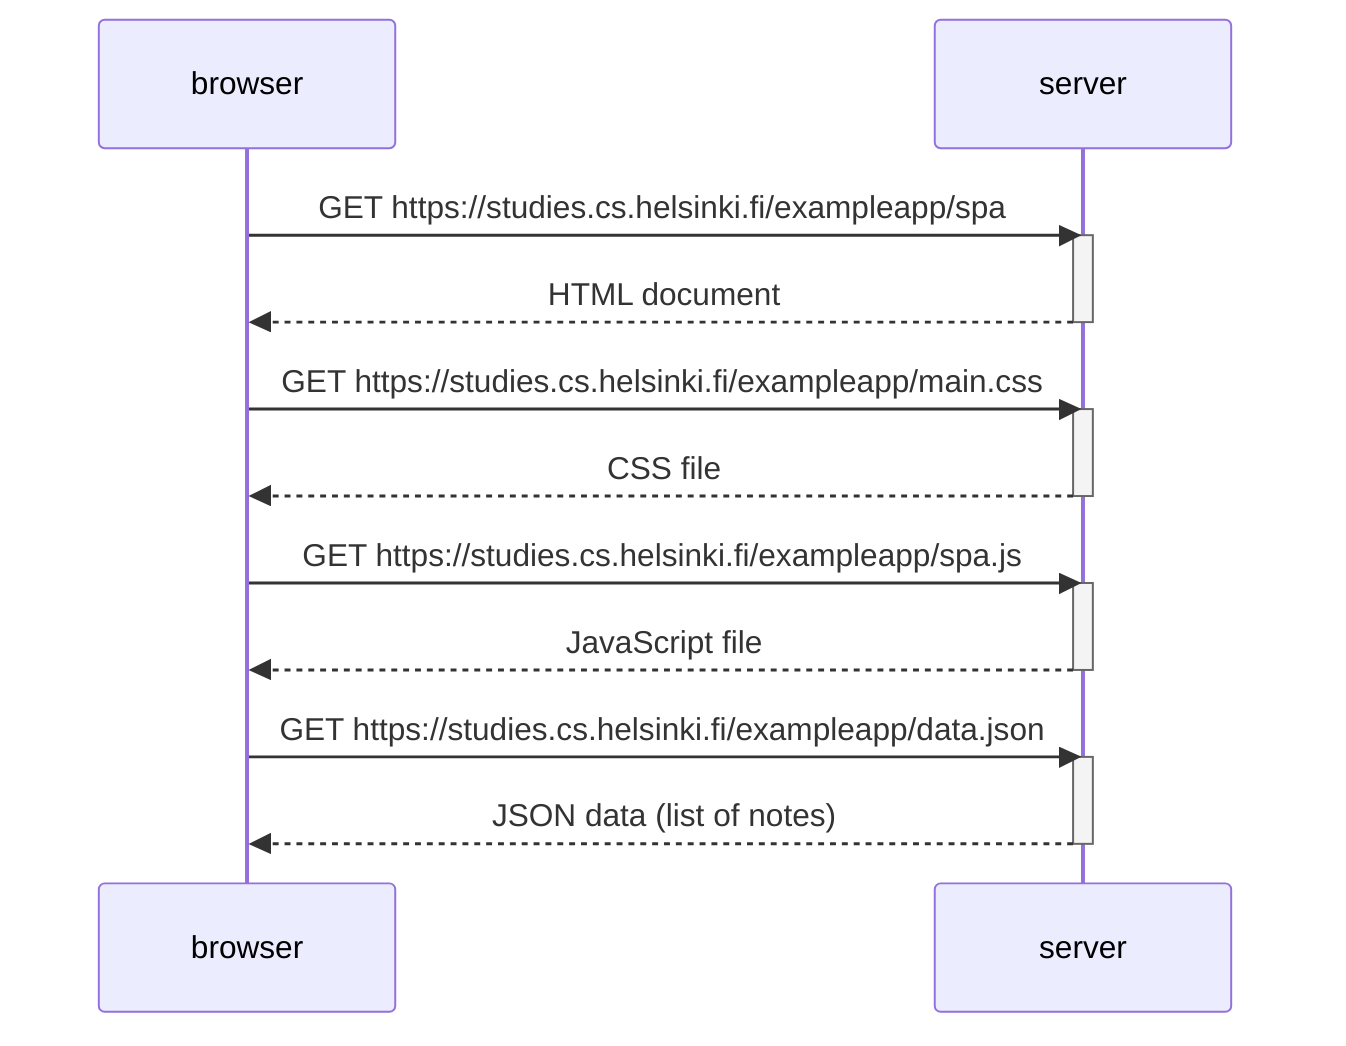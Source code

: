 sequenceDiagram
    participant browser
    participant server

    browser->>server: GET https://studies.cs.helsinki.fi/exampleapp/spa
    activate server
    server-->>browser: HTML document
    deactivate server

    browser->>server: GET https://studies.cs.helsinki.fi/exampleapp/main.css
    activate server
    server-->>browser: CSS file
    deactivate server

    browser->>server: GET https://studies.cs.helsinki.fi/exampleapp/spa.js
    activate server
    server-->>browser: JavaScript file
    deactivate server
    
    browser->>server: GET https://studies.cs.helsinki.fi/exampleapp/data.json
    activate server
    server-->>browser: JSON data (list of notes)
    deactivate server